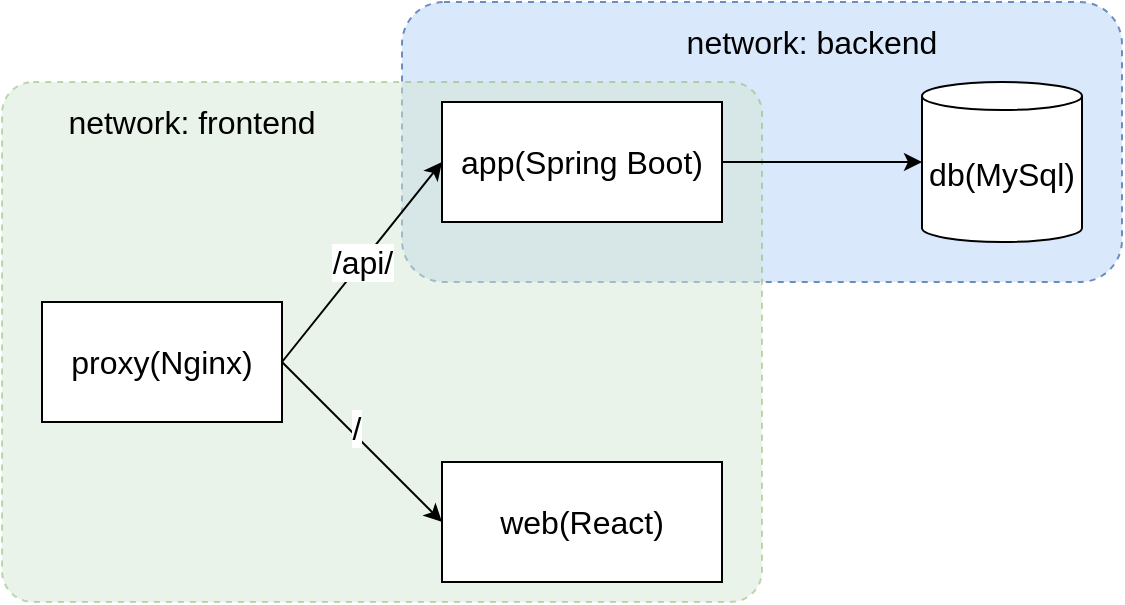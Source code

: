 <mxfile version="14.5.1" type="device"><diagram id="1N4Jo6NOhZSOxI9VL76b" name="第 1 页"><mxGraphModel dx="1106" dy="822" grid="1" gridSize="10" guides="1" tooltips="1" connect="1" arrows="1" fold="1" page="1" pageScale="1" pageWidth="827" pageHeight="1169" math="0" shadow="0"><root><mxCell id="0"/><mxCell id="1" parent="0"/><mxCell id="7Ks0uSRW2CqOOIBa83Zo-10" value="" style="rounded=1;whiteSpace=wrap;html=1;dashed=1;fillColor=#dae8fc;strokeColor=#6c8ebf;fontSize=16;" vertex="1" parent="1"><mxGeometry x="340" y="130" width="360" height="140" as="geometry"/></mxCell><mxCell id="7Ks0uSRW2CqOOIBa83Zo-13" value="" style="rounded=1;whiteSpace=wrap;html=1;dashed=1;fillColor=#d5e8d4;strokeColor=#82b366;glass=0;opacity=50;arcSize=6;" vertex="1" parent="1"><mxGeometry x="140" y="170" width="380" height="260" as="geometry"/></mxCell><mxCell id="7Ks0uSRW2CqOOIBa83Zo-1" value="proxy(Nginx)" style="rounded=0;whiteSpace=wrap;html=1;fontSize=16;" vertex="1" parent="1"><mxGeometry x="160" y="280" width="120" height="60" as="geometry"/></mxCell><mxCell id="7Ks0uSRW2CqOOIBa83Zo-6" style="edgeStyle=orthogonalEdgeStyle;rounded=0;orthogonalLoop=1;jettySize=auto;html=1;exitX=1;exitY=0.5;exitDx=0;exitDy=0;entryX=0;entryY=0.5;entryDx=0;entryDy=0;entryPerimeter=0;fontSize=16;" edge="1" parent="1" source="7Ks0uSRW2CqOOIBa83Zo-2" target="7Ks0uSRW2CqOOIBa83Zo-4"><mxGeometry relative="1" as="geometry"/></mxCell><mxCell id="7Ks0uSRW2CqOOIBa83Zo-2" value="app(Spring Boot)" style="rounded=0;whiteSpace=wrap;html=1;fontSize=16;" vertex="1" parent="1"><mxGeometry x="360" y="180" width="140" height="60" as="geometry"/></mxCell><mxCell id="7Ks0uSRW2CqOOIBa83Zo-3" value="web(React)" style="rounded=0;whiteSpace=wrap;html=1;fontSize=16;" vertex="1" parent="1"><mxGeometry x="360" y="360" width="140" height="60" as="geometry"/></mxCell><mxCell id="7Ks0uSRW2CqOOIBa83Zo-4" value="db(MySql)" style="shape=cylinder3;whiteSpace=wrap;html=1;boundedLbl=1;backgroundOutline=1;size=7;fontSize=16;" vertex="1" parent="1"><mxGeometry x="600" y="170" width="80" height="80" as="geometry"/></mxCell><mxCell id="7Ks0uSRW2CqOOIBa83Zo-8" value="/api/" style="endArrow=classic;html=1;exitX=1;exitY=0.5;exitDx=0;exitDy=0;entryX=0;entryY=0.5;entryDx=0;entryDy=0;fontSize=16;" edge="1" parent="1" source="7Ks0uSRW2CqOOIBa83Zo-1" target="7Ks0uSRW2CqOOIBa83Zo-2"><mxGeometry width="50" height="50" relative="1" as="geometry"><mxPoint x="300" y="330" as="sourcePoint"/><mxPoint x="350" y="280" as="targetPoint"/></mxGeometry></mxCell><mxCell id="7Ks0uSRW2CqOOIBa83Zo-9" value="" style="endArrow=classic;html=1;exitX=1;exitY=0.5;exitDx=0;exitDy=0;entryX=0;entryY=0.5;entryDx=0;entryDy=0;fontSize=16;" edge="1" parent="1" source="7Ks0uSRW2CqOOIBa83Zo-1" target="7Ks0uSRW2CqOOIBa83Zo-3"><mxGeometry width="50" height="50" relative="1" as="geometry"><mxPoint x="290" y="320" as="sourcePoint"/><mxPoint x="370" y="220" as="targetPoint"/></mxGeometry></mxCell><mxCell id="7Ks0uSRW2CqOOIBa83Zo-15" value="/" style="edgeLabel;html=1;align=center;verticalAlign=middle;resizable=0;points=[];fontSize=16;" vertex="1" connectable="0" parent="7Ks0uSRW2CqOOIBa83Zo-9"><mxGeometry x="-0.125" y="3" relative="1" as="geometry"><mxPoint as="offset"/></mxGeometry></mxCell><mxCell id="7Ks0uSRW2CqOOIBa83Zo-11" value="network: backend" style="text;html=1;strokeColor=none;fillColor=none;align=center;verticalAlign=middle;whiteSpace=wrap;rounded=0;dashed=1;fontSize=16;" vertex="1" parent="1"><mxGeometry x="470" y="140" width="150" height="20" as="geometry"/></mxCell><mxCell id="7Ks0uSRW2CqOOIBa83Zo-14" value="network: frontend" style="text;html=1;strokeColor=none;fillColor=none;align=center;verticalAlign=middle;whiteSpace=wrap;rounded=0;dashed=1;fontSize=16;" vertex="1" parent="1"><mxGeometry x="160" y="180" width="150" height="20" as="geometry"/></mxCell></root></mxGraphModel></diagram></mxfile>